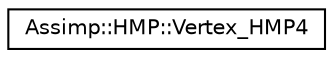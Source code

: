 digraph "Graphical Class Hierarchy"
{
  edge [fontname="Helvetica",fontsize="10",labelfontname="Helvetica",labelfontsize="10"];
  node [fontname="Helvetica",fontsize="10",shape=record];
  rankdir="LR";
  Node1 [label="Assimp::HMP::Vertex_HMP4",height=0.2,width=0.4,color="black", fillcolor="white", style="filled",URL="$struct_assimp_1_1_h_m_p_1_1_vertex___h_m_p4.html"];
}
